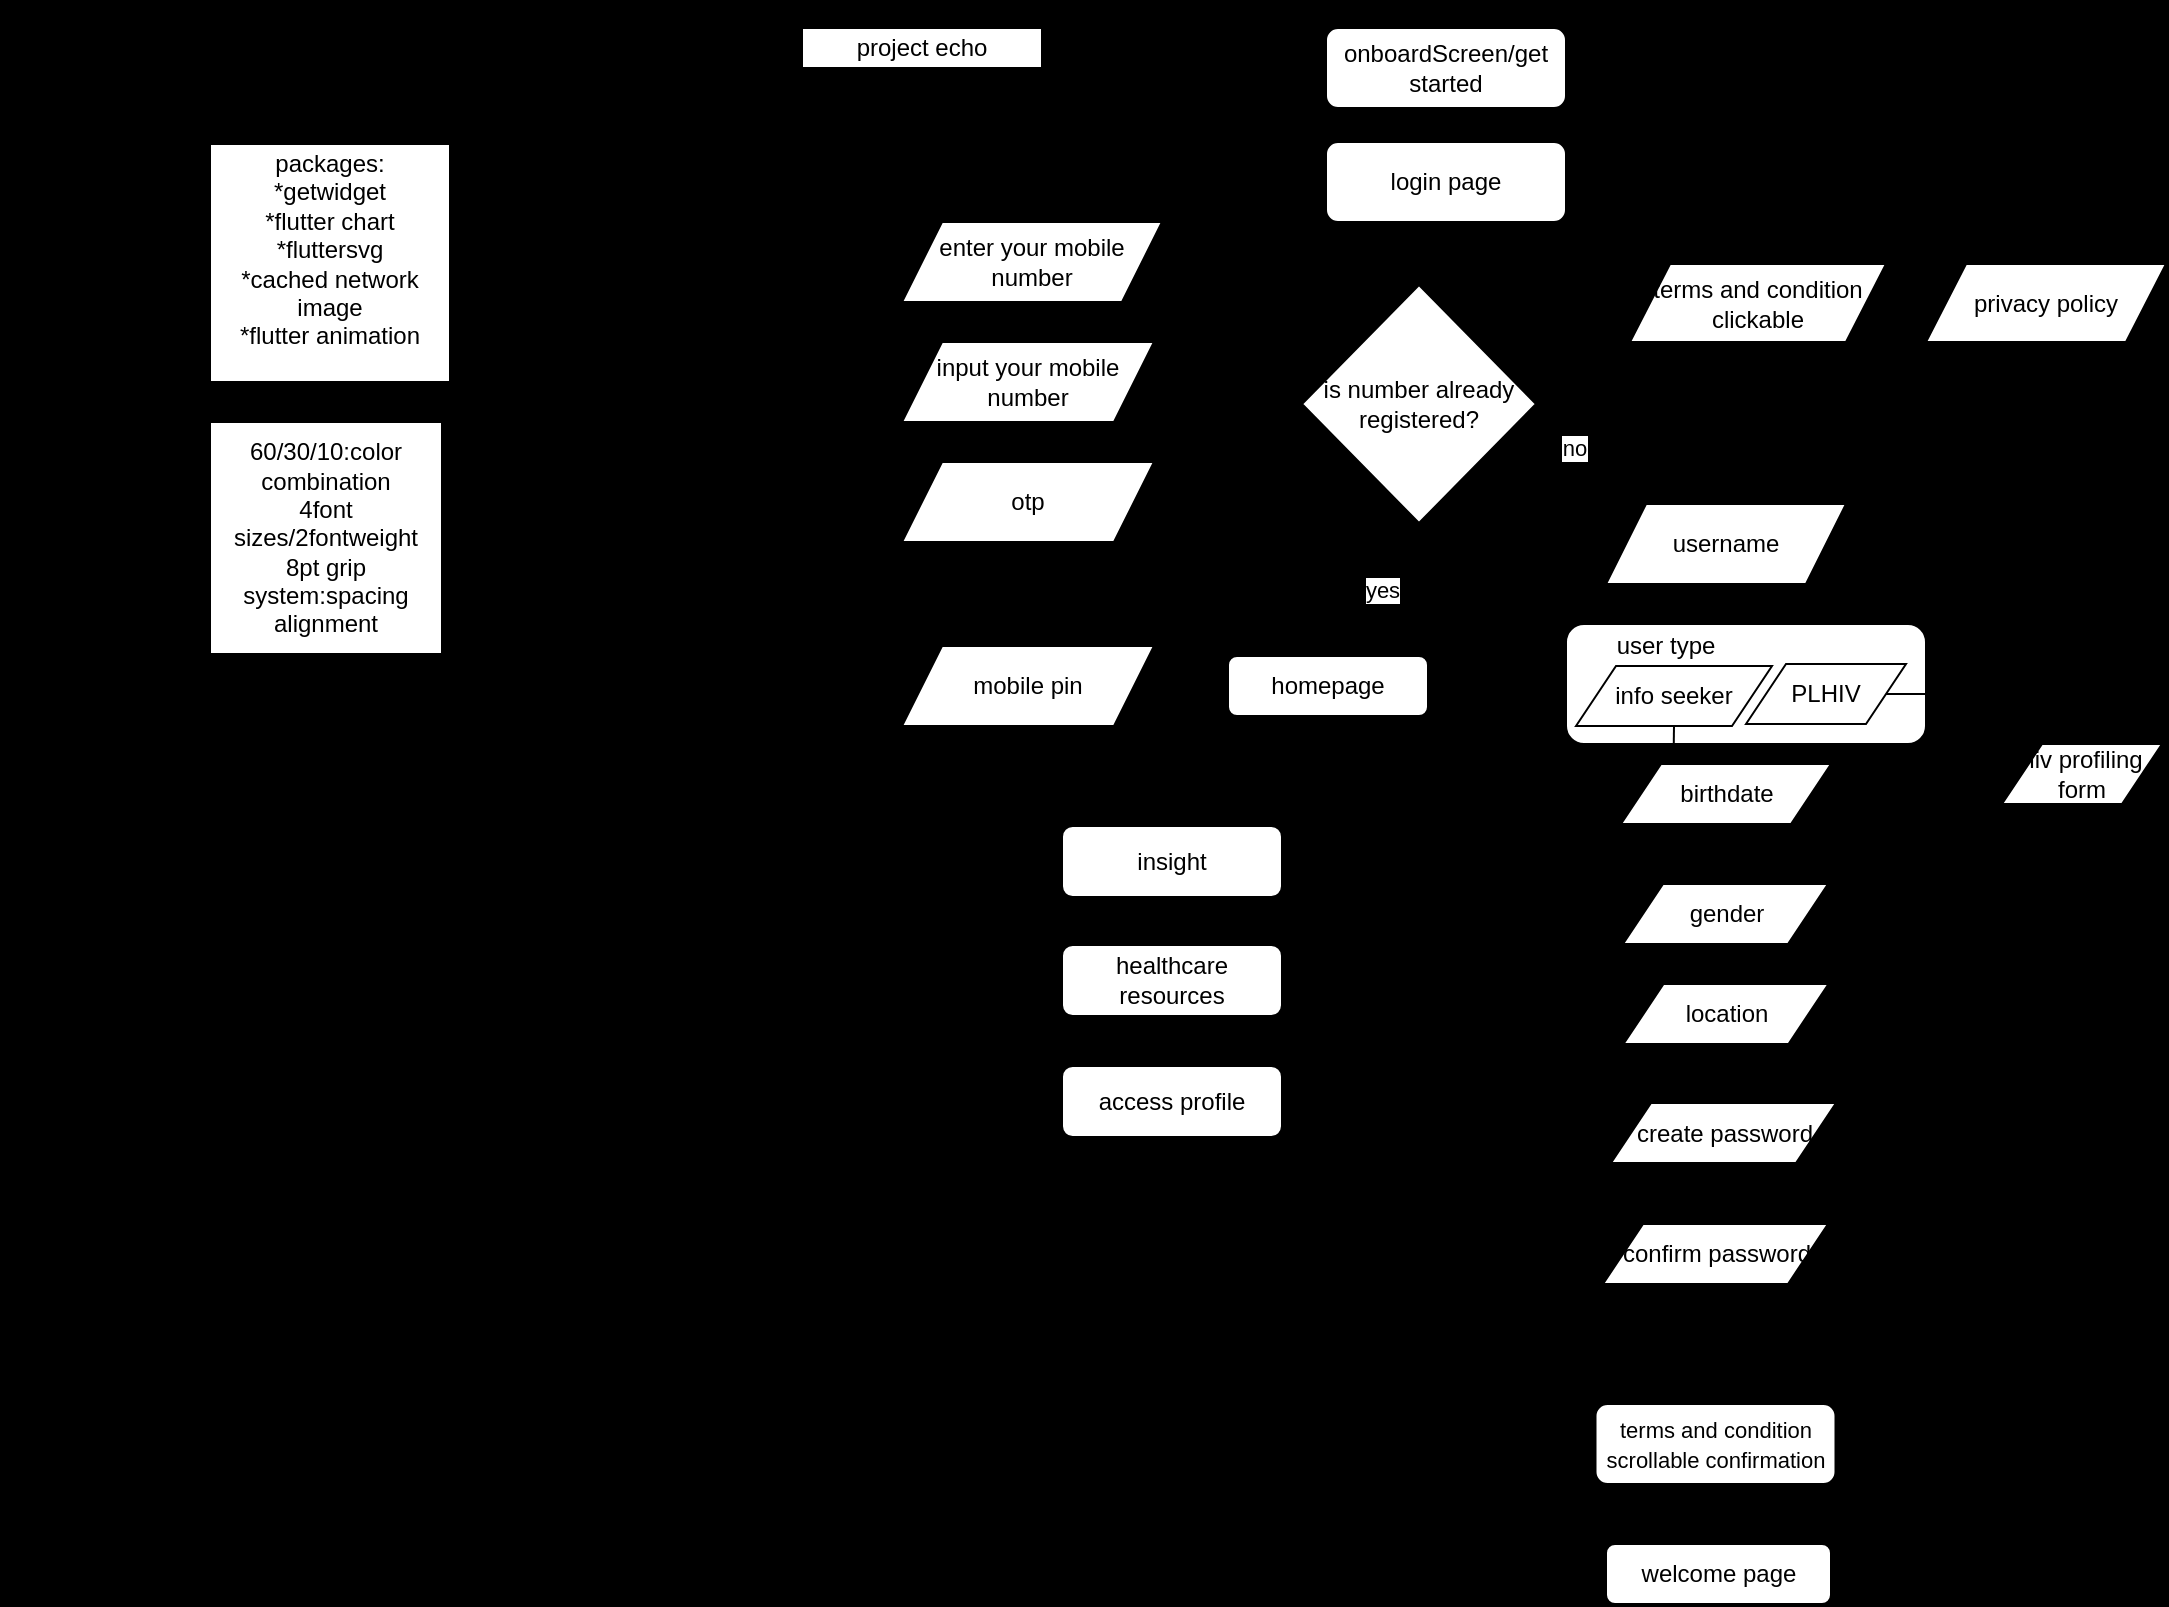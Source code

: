 <mxfile version="27.0.6">
  <diagram name="Page-1" id="9R6yXRowSwLRwM4YF0jt">
    <mxGraphModel dx="1558" dy="496" grid="1" gridSize="10" guides="1" tooltips="1" connect="1" arrows="1" fold="1" page="1" pageScale="1" pageWidth="850" pageHeight="1100" background="light-dark(#000000,#000000)" math="0" shadow="0">
      <root>
        <mxCell id="0" />
        <mxCell id="1" parent="0" />
        <mxCell id="Z2BPIPwkAZa0jg8t_c1K-36" value="" style="whiteSpace=wrap;html=1;fillColor=none;" parent="1" vertex="1">
          <mxGeometry x="-380" width="360" height="380" as="geometry" />
        </mxCell>
        <mxCell id="_LMe8sHWsWOSTw_ekPAe-2" value="project echo" style="rounded=0;whiteSpace=wrap;html=1;" parent="1" vertex="1">
          <mxGeometry x="20" y="13" width="120" height="20" as="geometry" />
        </mxCell>
        <mxCell id="_LMe8sHWsWOSTw_ekPAe-17" style="edgeStyle=orthogonalEdgeStyle;rounded=0;orthogonalLoop=1;jettySize=auto;html=1;exitX=0;exitY=0.5;exitDx=0;exitDy=0;" parent="1" source="_LMe8sHWsWOSTw_ekPAe-4" edge="1">
          <mxGeometry relative="1" as="geometry">
            <mxPoint x="282.176" y="111" as="targetPoint" />
          </mxGeometry>
        </mxCell>
        <mxCell id="_LMe8sHWsWOSTw_ekPAe-27" style="edgeStyle=orthogonalEdgeStyle;rounded=0;orthogonalLoop=1;jettySize=auto;html=1;exitX=1;exitY=0.5;exitDx=0;exitDy=0;" parent="1" source="_LMe8sHWsWOSTw_ekPAe-4" target="Z2BPIPwkAZa0jg8t_c1K-17" edge="1">
          <mxGeometry relative="1" as="geometry">
            <mxPoint x="640.043" y="130.0" as="targetPoint" />
          </mxGeometry>
        </mxCell>
        <mxCell id="Z2BPIPwkAZa0jg8t_c1K-16" style="edgeStyle=orthogonalEdgeStyle;rounded=0;orthogonalLoop=1;jettySize=auto;html=1;exitX=1;exitY=0.5;exitDx=0;exitDy=0;entryX=0.5;entryY=0;entryDx=0;entryDy=0;" parent="1" source="_LMe8sHWsWOSTw_ekPAe-4" target="Z2BPIPwkAZa0jg8t_c1K-15" edge="1">
          <mxGeometry relative="1" as="geometry" />
        </mxCell>
        <mxCell id="_LMe8sHWsWOSTw_ekPAe-4" value="login page" style="rounded=1;whiteSpace=wrap;html=1;" parent="1" vertex="1">
          <mxGeometry x="282" y="70" width="120" height="40" as="geometry" />
        </mxCell>
        <mxCell id="-NJHEdXc2_ys1D_Juve5-9" style="edgeStyle=orthogonalEdgeStyle;rounded=0;orthogonalLoop=1;jettySize=auto;html=1;exitX=0.5;exitY=1;exitDx=0;exitDy=0;" parent="1" source="_LMe8sHWsWOSTw_ekPAe-10" target="-NJHEdXc2_ys1D_Juve5-8" edge="1">
          <mxGeometry relative="1" as="geometry" />
        </mxCell>
        <mxCell id="_LMe8sHWsWOSTw_ekPAe-10" value="enter your mobile number" style="shape=parallelogram;perimeter=parallelogramPerimeter;whiteSpace=wrap;html=1;fixedSize=1;" parent="1" vertex="1">
          <mxGeometry x="70" y="110" width="130" height="40" as="geometry" />
        </mxCell>
        <mxCell id="_LMe8sHWsWOSTw_ekPAe-22" style="edgeStyle=orthogonalEdgeStyle;rounded=0;orthogonalLoop=1;jettySize=auto;html=1;exitX=0;exitY=0.5;exitDx=0;exitDy=0;entryX=0.5;entryY=0;entryDx=0;entryDy=0;" parent="1" source="_LMe8sHWsWOSTw_ekPAe-4" target="_LMe8sHWsWOSTw_ekPAe-10" edge="1">
          <mxGeometry relative="1" as="geometry">
            <mxPoint x="165.52" y="181.6" as="targetPoint" />
          </mxGeometry>
        </mxCell>
        <mxCell id="_LMe8sHWsWOSTw_ekPAe-28" value="username" style="shape=parallelogram;perimeter=parallelogramPerimeter;whiteSpace=wrap;html=1;fixedSize=1;" parent="1" vertex="1">
          <mxGeometry x="422" y="251" width="120" height="40" as="geometry" />
        </mxCell>
        <mxCell id="_LMe8sHWsWOSTw_ekPAe-31" value="" style="rounded=1;whiteSpace=wrap;html=1;" parent="1" vertex="1">
          <mxGeometry x="402" y="311" width="180" height="60" as="geometry" />
        </mxCell>
        <mxCell id="_LMe8sHWsWOSTw_ekPAe-51" style="edgeStyle=orthogonalEdgeStyle;rounded=0;orthogonalLoop=1;jettySize=auto;html=1;exitX=1;exitY=0.5;exitDx=0;exitDy=0;" parent="1" source="_LMe8sHWsWOSTw_ekPAe-32" target="_LMe8sHWsWOSTw_ekPAe-50" edge="1">
          <mxGeometry relative="1" as="geometry" />
        </mxCell>
        <mxCell id="_LMe8sHWsWOSTw_ekPAe-32" value="PLHIV" style="shape=parallelogram;perimeter=parallelogramPerimeter;whiteSpace=wrap;html=1;fixedSize=1;" parent="1" vertex="1">
          <mxGeometry x="492" y="331" width="80" height="30" as="geometry" />
        </mxCell>
        <mxCell id="_LMe8sHWsWOSTw_ekPAe-49" style="edgeStyle=orthogonalEdgeStyle;rounded=0;orthogonalLoop=1;jettySize=auto;html=1;exitX=0.5;exitY=1;exitDx=0;exitDy=0;entryX=0.25;entryY=0;entryDx=0;entryDy=0;" parent="1" source="_LMe8sHWsWOSTw_ekPAe-33" target="_LMe8sHWsWOSTw_ekPAe-36" edge="1">
          <mxGeometry relative="1" as="geometry" />
        </mxCell>
        <mxCell id="_LMe8sHWsWOSTw_ekPAe-33" value="info seeker" style="shape=parallelogram;perimeter=parallelogramPerimeter;whiteSpace=wrap;html=1;fixedSize=1;" parent="1" vertex="1">
          <mxGeometry x="407" y="332" width="98" height="30" as="geometry" />
        </mxCell>
        <mxCell id="_LMe8sHWsWOSTw_ekPAe-34" value="user type" style="rounded=1;whiteSpace=wrap;html=1;strokeColor=none;" parent="1" vertex="1">
          <mxGeometry x="412" y="317" width="80" height="10" as="geometry" />
        </mxCell>
        <mxCell id="-NJHEdXc2_ys1D_Juve5-6" style="edgeStyle=orthogonalEdgeStyle;rounded=0;orthogonalLoop=1;jettySize=auto;html=1;exitX=0.5;exitY=1;exitDx=0;exitDy=0;" parent="1" source="_LMe8sHWsWOSTw_ekPAe-36" target="-NJHEdXc2_ys1D_Juve5-5" edge="1">
          <mxGeometry relative="1" as="geometry" />
        </mxCell>
        <mxCell id="_LMe8sHWsWOSTw_ekPAe-36" value="birthdate" style="shape=parallelogram;perimeter=parallelogramPerimeter;whiteSpace=wrap;html=1;fixedSize=1;" parent="1" vertex="1">
          <mxGeometry x="429.5" y="381" width="105" height="30" as="geometry" />
        </mxCell>
        <mxCell id="_LMe8sHWsWOSTw_ekPAe-37" value="location" style="shape=parallelogram;perimeter=parallelogramPerimeter;whiteSpace=wrap;html=1;fixedSize=1;" parent="1" vertex="1">
          <mxGeometry x="430.75" y="491" width="102.5" height="30" as="geometry" />
        </mxCell>
        <mxCell id="_LMe8sHWsWOSTw_ekPAe-54" style="edgeStyle=orthogonalEdgeStyle;rounded=0;orthogonalLoop=1;jettySize=auto;html=1;exitX=0.5;exitY=1;exitDx=0;exitDy=0;entryX=0.5;entryY=0;entryDx=0;entryDy=0;" parent="1" source="-NJHEdXc2_ys1D_Juve5-2" target="_LMe8sHWsWOSTw_ekPAe-53" edge="1">
          <mxGeometry relative="1" as="geometry" />
        </mxCell>
        <mxCell id="_LMe8sHWsWOSTw_ekPAe-40" value="create password" style="shape=parallelogram;perimeter=parallelogramPerimeter;whiteSpace=wrap;html=1;fixedSize=1;" parent="1" vertex="1">
          <mxGeometry x="424.5" y="550.5" width="112.5" height="30" as="geometry" />
        </mxCell>
        <mxCell id="_LMe8sHWsWOSTw_ekPAe-42" style="edgeStyle=orthogonalEdgeStyle;rounded=0;orthogonalLoop=1;jettySize=auto;html=1;exitX=0.5;exitY=1;exitDx=0;exitDy=0;entryX=0.452;entryY=-0.005;entryDx=0;entryDy=0;entryPerimeter=0;" parent="1" source="_LMe8sHWsWOSTw_ekPAe-28" target="_LMe8sHWsWOSTw_ekPAe-31" edge="1">
          <mxGeometry relative="1" as="geometry" />
        </mxCell>
        <mxCell id="_LMe8sHWsWOSTw_ekPAe-50" value="hiv profiling form" style="shape=parallelogram;perimeter=parallelogramPerimeter;whiteSpace=wrap;html=1;fixedSize=1;" parent="1" vertex="1">
          <mxGeometry x="620" y="371" width="80" height="30" as="geometry" />
        </mxCell>
        <mxCell id="_LMe8sHWsWOSTw_ekPAe-56" style="edgeStyle=orthogonalEdgeStyle;rounded=0;orthogonalLoop=1;jettySize=auto;html=1;exitX=0;exitY=0.5;exitDx=0;exitDy=0;entryX=1;entryY=0.5;entryDx=0;entryDy=0;" parent="1" source="_LMe8sHWsWOSTw_ekPAe-53" target="_LMe8sHWsWOSTw_ekPAe-55" edge="1">
          <mxGeometry relative="1" as="geometry" />
        </mxCell>
        <mxCell id="_LMe8sHWsWOSTw_ekPAe-53" value="welcome page" style="rounded=1;whiteSpace=wrap;html=1;" parent="1" vertex="1">
          <mxGeometry x="422" y="771" width="112.5" height="30" as="geometry" />
        </mxCell>
        <mxCell id="Z2BPIPwkAZa0jg8t_c1K-9" style="edgeStyle=orthogonalEdgeStyle;rounded=0;orthogonalLoop=1;jettySize=auto;html=1;exitX=0.5;exitY=1;exitDx=0;exitDy=0;entryX=1;entryY=0.5;entryDx=0;entryDy=0;" parent="1" source="_LMe8sHWsWOSTw_ekPAe-55" target="Z2BPIPwkAZa0jg8t_c1K-2" edge="1">
          <mxGeometry relative="1" as="geometry" />
        </mxCell>
        <mxCell id="Z2BPIPwkAZa0jg8t_c1K-10" style="edgeStyle=orthogonalEdgeStyle;rounded=0;orthogonalLoop=1;jettySize=auto;html=1;exitX=0.5;exitY=1;exitDx=0;exitDy=0;entryX=1;entryY=0.5;entryDx=0;entryDy=0;" parent="1" source="_LMe8sHWsWOSTw_ekPAe-55" target="Z2BPIPwkAZa0jg8t_c1K-3" edge="1">
          <mxGeometry relative="1" as="geometry" />
        </mxCell>
        <mxCell id="Z2BPIPwkAZa0jg8t_c1K-11" style="edgeStyle=orthogonalEdgeStyle;rounded=0;orthogonalLoop=1;jettySize=auto;html=1;exitX=0.5;exitY=1;exitDx=0;exitDy=0;entryX=1;entryY=0.5;entryDx=0;entryDy=0;" parent="1" source="_LMe8sHWsWOSTw_ekPAe-55" target="Z2BPIPwkAZa0jg8t_c1K-1" edge="1">
          <mxGeometry relative="1" as="geometry" />
        </mxCell>
        <mxCell id="_LMe8sHWsWOSTw_ekPAe-55" value="homepage" style="rounded=1;whiteSpace=wrap;html=1;" parent="1" vertex="1">
          <mxGeometry x="233" y="327" width="100" height="30" as="geometry" />
        </mxCell>
        <mxCell id="_LMe8sHWsWOSTw_ekPAe-59" style="edgeStyle=orthogonalEdgeStyle;rounded=0;orthogonalLoop=1;jettySize=auto;html=1;exitX=0.5;exitY=1;exitDx=0;exitDy=0;entryX=0.5;entryY=0;entryDx=0;entryDy=0;" parent="1" source="_LMe8sHWsWOSTw_ekPAe-58" target="_LMe8sHWsWOSTw_ekPAe-4" edge="1">
          <mxGeometry relative="1" as="geometry" />
        </mxCell>
        <mxCell id="_LMe8sHWsWOSTw_ekPAe-58" value="onboardScreen/get started" style="rounded=1;whiteSpace=wrap;html=1;" parent="1" vertex="1">
          <mxGeometry x="282" y="13" width="120" height="40" as="geometry" />
        </mxCell>
        <mxCell id="-NJHEdXc2_ys1D_Juve5-7" style="edgeStyle=orthogonalEdgeStyle;rounded=0;orthogonalLoop=1;jettySize=auto;html=1;exitX=0.5;exitY=1;exitDx=0;exitDy=0;" parent="1" source="-NJHEdXc2_ys1D_Juve5-5" target="_LMe8sHWsWOSTw_ekPAe-37" edge="1">
          <mxGeometry relative="1" as="geometry" />
        </mxCell>
        <mxCell id="-NJHEdXc2_ys1D_Juve5-5" value="gender" style="shape=parallelogram;perimeter=parallelogramPerimeter;whiteSpace=wrap;html=1;fixedSize=1;" parent="1" vertex="1">
          <mxGeometry x="430.5" y="441" width="102.5" height="30" as="geometry" />
        </mxCell>
        <mxCell id="Z2BPIPwkAZa0jg8t_c1K-12" style="edgeStyle=orthogonalEdgeStyle;rounded=0;orthogonalLoop=1;jettySize=auto;html=1;exitX=1;exitY=0.5;exitDx=0;exitDy=0;entryX=0;entryY=0.5;entryDx=0;entryDy=0;" parent="1" source="-NJHEdXc2_ys1D_Juve5-8" target="-NJHEdXc2_ys1D_Juve5-28" edge="1">
          <mxGeometry relative="1" as="geometry" />
        </mxCell>
        <mxCell id="-NJHEdXc2_ys1D_Juve5-8" value="otp" style="shape=parallelogram;perimeter=parallelogramPerimeter;whiteSpace=wrap;html=1;fixedSize=1;" parent="1" vertex="1">
          <mxGeometry x="70" y="230" width="126" height="40" as="geometry" />
        </mxCell>
        <mxCell id="-NJHEdXc2_ys1D_Juve5-18" style="edgeStyle=orthogonalEdgeStyle;rounded=0;orthogonalLoop=1;jettySize=auto;html=1;entryX=1;entryY=0.5;entryDx=0;entryDy=0;" parent="1" source="_LMe8sHWsWOSTw_ekPAe-50" target="-NJHEdXc2_ys1D_Juve5-2" edge="1">
          <mxGeometry relative="1" as="geometry">
            <mxPoint x="670" y="615.059" as="sourcePoint" />
          </mxGeometry>
        </mxCell>
        <mxCell id="Z2BPIPwkAZa0jg8t_c1K-13" style="edgeStyle=orthogonalEdgeStyle;rounded=0;orthogonalLoop=1;jettySize=auto;html=1;exitX=1;exitY=0.5;exitDx=0;exitDy=0;" parent="1" source="-NJHEdXc2_ys1D_Juve5-20" target="_LMe8sHWsWOSTw_ekPAe-55" edge="1">
          <mxGeometry relative="1" as="geometry" />
        </mxCell>
        <mxCell id="-NJHEdXc2_ys1D_Juve5-20" value="mobile pin" style="shape=parallelogram;perimeter=parallelogramPerimeter;whiteSpace=wrap;html=1;fixedSize=1;" parent="1" vertex="1">
          <mxGeometry x="70" y="322" width="126" height="40" as="geometry" />
        </mxCell>
        <mxCell id="-NJHEdXc2_ys1D_Juve5-24" style="edgeStyle=orthogonalEdgeStyle;rounded=0;orthogonalLoop=1;jettySize=auto;html=1;exitX=0.5;exitY=1;exitDx=0;exitDy=0;entryX=0.5;entryY=0;entryDx=0;entryDy=0;" parent="1" source="_LMe8sHWsWOSTw_ekPAe-37" target="_LMe8sHWsWOSTw_ekPAe-40" edge="1">
          <mxGeometry relative="1" as="geometry">
            <mxPoint x="482.137" y="541" as="targetPoint" />
          </mxGeometry>
        </mxCell>
        <mxCell id="-NJHEdXc2_ys1D_Juve5-29" style="edgeStyle=orthogonalEdgeStyle;rounded=0;orthogonalLoop=1;jettySize=auto;html=1;exitX=1;exitY=0.5;exitDx=0;exitDy=0;entryX=0;entryY=0.5;entryDx=0;entryDy=0;" parent="1" source="-NJHEdXc2_ys1D_Juve5-28" target="_LMe8sHWsWOSTw_ekPAe-28" edge="1">
          <mxGeometry relative="1" as="geometry" />
        </mxCell>
        <mxCell id="-NJHEdXc2_ys1D_Juve5-32" value="no" style="edgeLabel;html=1;align=center;verticalAlign=middle;resizable=0;points=[];" parent="-NJHEdXc2_ys1D_Juve5-29" vertex="1" connectable="0">
          <mxGeometry x="-0.268" y="-1" relative="1" as="geometry">
            <mxPoint as="offset" />
          </mxGeometry>
        </mxCell>
        <mxCell id="-NJHEdXc2_ys1D_Juve5-30" style="edgeStyle=orthogonalEdgeStyle;rounded=0;orthogonalLoop=1;jettySize=auto;html=1;exitX=0.5;exitY=1;exitDx=0;exitDy=0;entryX=0.75;entryY=0;entryDx=0;entryDy=0;" parent="1" source="-NJHEdXc2_ys1D_Juve5-28" target="-NJHEdXc2_ys1D_Juve5-20" edge="1">
          <mxGeometry relative="1" as="geometry" />
        </mxCell>
        <mxCell id="-NJHEdXc2_ys1D_Juve5-33" value="yes" style="edgeLabel;html=1;align=center;verticalAlign=middle;resizable=0;points=[];" parent="-NJHEdXc2_ys1D_Juve5-30" vertex="1" connectable="0">
          <mxGeometry x="-0.56" y="2" relative="1" as="geometry">
            <mxPoint as="offset" />
          </mxGeometry>
        </mxCell>
        <mxCell id="-NJHEdXc2_ys1D_Juve5-28" value="is number already registered?" style="rhombus;whiteSpace=wrap;html=1;" parent="1" vertex="1">
          <mxGeometry x="270" y="141.5" width="117" height="119" as="geometry" />
        </mxCell>
        <mxCell id="-NJHEdXc2_ys1D_Juve5-37" value="" style="edgeStyle=orthogonalEdgeStyle;rounded=0;orthogonalLoop=1;jettySize=auto;html=1;exitX=0.5;exitY=1;exitDx=0;exitDy=0;entryX=0.5;entryY=0;entryDx=0;entryDy=0;" parent="1" source="_LMe8sHWsWOSTw_ekPAe-40" target="-NJHEdXc2_ys1D_Juve5-36" edge="1">
          <mxGeometry relative="1" as="geometry">
            <mxPoint x="481" y="581" as="sourcePoint" />
            <mxPoint x="481" y="661" as="targetPoint" />
          </mxGeometry>
        </mxCell>
        <mxCell id="-NJHEdXc2_ys1D_Juve5-36" value="confirm password" style="shape=parallelogram;perimeter=parallelogramPerimeter;whiteSpace=wrap;html=1;fixedSize=1;" parent="1" vertex="1">
          <mxGeometry x="420.5" y="611" width="112.5" height="30" as="geometry" />
        </mxCell>
        <mxCell id="XM9sAkZZ0yDAGkw8QnMx-2" value="" style="edgeStyle=orthogonalEdgeStyle;rounded=0;orthogonalLoop=1;jettySize=auto;html=1;exitX=0.5;exitY=1;exitDx=0;exitDy=0;entryX=0.5;entryY=0;entryDx=0;entryDy=0;" parent="1" source="-NJHEdXc2_ys1D_Juve5-36" target="-NJHEdXc2_ys1D_Juve5-2" edge="1">
          <mxGeometry relative="1" as="geometry">
            <mxPoint x="477" y="641" as="sourcePoint" />
            <mxPoint x="478" y="771" as="targetPoint" />
          </mxGeometry>
        </mxCell>
        <mxCell id="-NJHEdXc2_ys1D_Juve5-2" value="&lt;div&gt;&lt;font style=&quot;font-size: 11px;&quot;&gt;terms and condition scrollable confirmation&lt;/font&gt;&lt;/div&gt;" style="rounded=1;whiteSpace=wrap;html=1;" parent="1" vertex="1">
          <mxGeometry x="416.75" y="701" width="120" height="40" as="geometry" />
        </mxCell>
        <mxCell id="Z2BPIPwkAZa0jg8t_c1K-1" value="access profile" style="rounded=1;whiteSpace=wrap;html=1;" parent="1" vertex="1">
          <mxGeometry x="150" y="532" width="110" height="35.5" as="geometry" />
        </mxCell>
        <mxCell id="Z2BPIPwkAZa0jg8t_c1K-2" value="insight" style="rounded=1;whiteSpace=wrap;html=1;" parent="1" vertex="1">
          <mxGeometry x="150" y="412" width="110" height="35.5" as="geometry" />
        </mxCell>
        <mxCell id="Z2BPIPwkAZa0jg8t_c1K-3" value="healthcare resources" style="rounded=1;whiteSpace=wrap;html=1;" parent="1" vertex="1">
          <mxGeometry x="150" y="471.5" width="110" height="35.5" as="geometry" />
        </mxCell>
        <mxCell id="Z2BPIPwkAZa0jg8t_c1K-14" value="input your mobile number" style="shape=parallelogram;perimeter=parallelogramPerimeter;whiteSpace=wrap;html=1;fixedSize=1;" parent="1" vertex="1">
          <mxGeometry x="70" y="170" width="126" height="40" as="geometry" />
        </mxCell>
        <mxCell id="Z2BPIPwkAZa0jg8t_c1K-15" value="&lt;div&gt;terms and condition&lt;/div&gt;&lt;div&gt;clickable&lt;/div&gt;" style="shape=parallelogram;perimeter=parallelogramPerimeter;whiteSpace=wrap;html=1;fixedSize=1;" parent="1" vertex="1">
          <mxGeometry x="434" y="131" width="128" height="39" as="geometry" />
        </mxCell>
        <mxCell id="Z2BPIPwkAZa0jg8t_c1K-17" value="privacy policy" style="shape=parallelogram;perimeter=parallelogramPerimeter;whiteSpace=wrap;html=1;fixedSize=1;" parent="1" vertex="1">
          <mxGeometry x="582" y="131" width="120" height="39" as="geometry" />
        </mxCell>
        <mxCell id="Z2BPIPwkAZa0jg8t_c1K-28" value="" style="shape=image;verticalLabelPosition=bottom;labelBackgroundColor=default;verticalAlign=top;aspect=fixed;imageAspect=0;image=https://docs.flutter.dev/assets/images/branding/flutter/logo/default.svg;" parent="1" vertex="1">
          <mxGeometry x="-361.01" y="17.25" width="47.5" height="47.5" as="geometry" />
        </mxCell>
        <mxCell id="Z2BPIPwkAZa0jg8t_c1K-31" value="" style="shape=image;verticalLabelPosition=bottom;labelBackgroundColor=default;verticalAlign=top;imageAspect=0;image=https://www.gstatic.com/devrel-devsite/prod/v6dc4611c4232bd02b2b914c4948f523846f90835f230654af18f87f75fe9f73c/firebase/images/lockup.svg;aspect=fixed;" parent="1" vertex="1">
          <mxGeometry x="-136" y="34.75" width="100.01" height="30" as="geometry" />
        </mxCell>
        <mxCell id="Z2BPIPwkAZa0jg8t_c1K-33" value="" style="shape=image;verticalLabelPosition=bottom;labelBackgroundColor=default;verticalAlign=top;aspect=fixed;imageAspect=0;image=https://dart.dev/assets/img/logo/logo-white-text.svg;" parent="1" vertex="1">
          <mxGeometry x="-276" y="31" width="96.3" height="30" as="geometry" />
        </mxCell>
        <mxCell id="Lf4XHQg1zKBJ01BfvgF0-1" value="&lt;div&gt;packages:&lt;/div&gt;&lt;div&gt;*getwidget&lt;/div&gt;&lt;div&gt;*flutter chart&lt;/div&gt;&lt;div&gt;*fluttersvg&lt;/div&gt;&lt;div&gt;*cached network image&lt;/div&gt;&lt;div&gt;*flutter animation&lt;/div&gt;&lt;div&gt;&lt;br&gt;&lt;/div&gt;" style="rounded=0;whiteSpace=wrap;html=1;" parent="1" vertex="1">
          <mxGeometry x="-276" y="71" width="120" height="119" as="geometry" />
        </mxCell>
        <mxCell id="Lf4XHQg1zKBJ01BfvgF0-2" value="&lt;div&gt;60/30/10:color combination&lt;/div&gt;&lt;div&gt;4font sizes/2fontweight&lt;/div&gt;&lt;div&gt;8pt grip system:spacing alignment&lt;/div&gt;" style="whiteSpace=wrap;html=1;aspect=fixed;" parent="1" vertex="1">
          <mxGeometry x="-276" y="210" width="116" height="116" as="geometry" />
        </mxCell>
      </root>
    </mxGraphModel>
  </diagram>
</mxfile>
